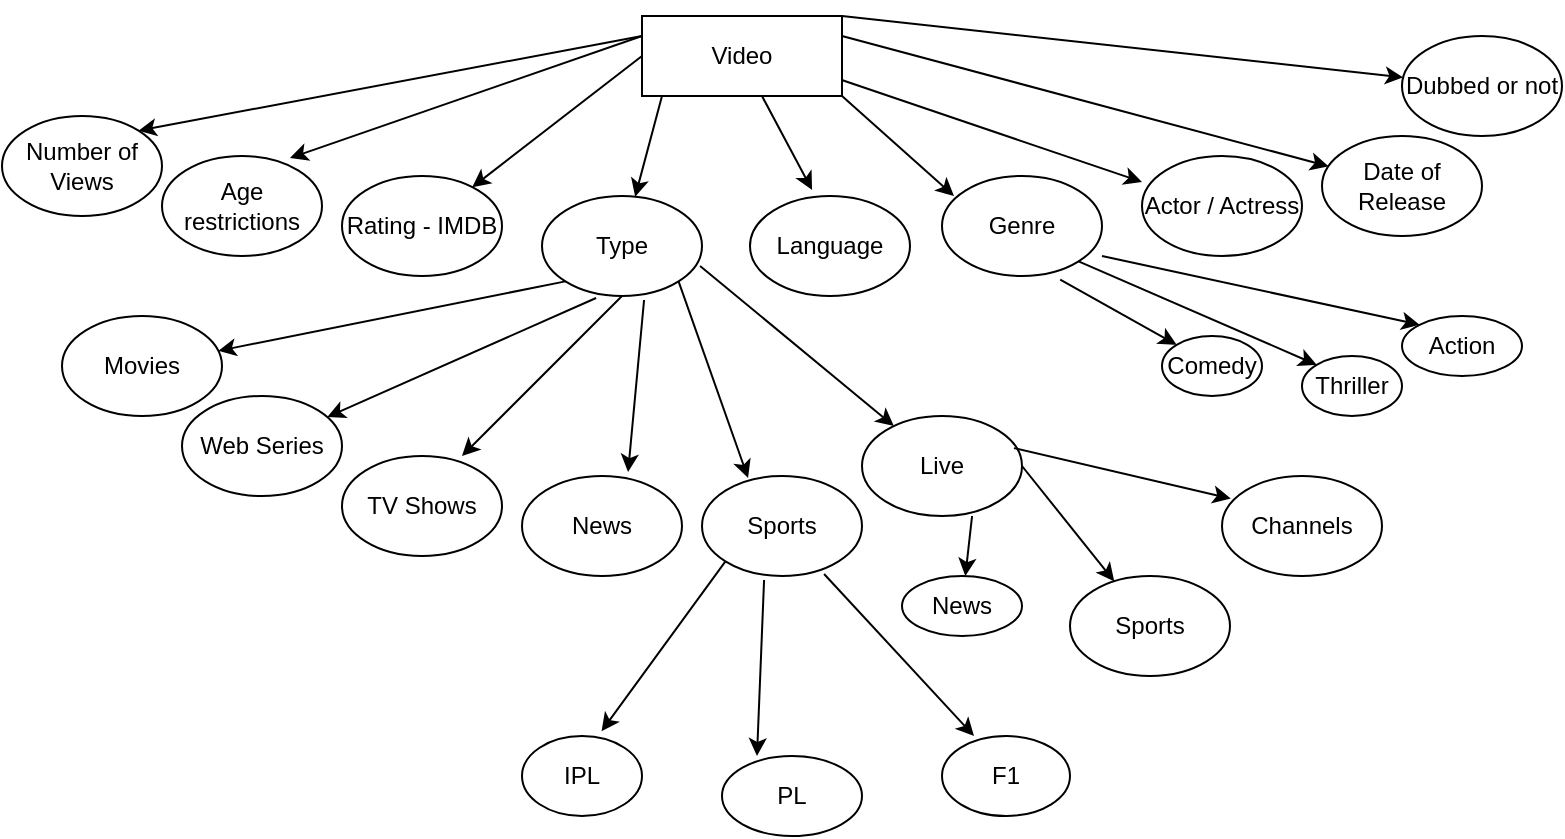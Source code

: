 <mxfile version="17.4.6" type="github">
  <diagram id="SE_jBbkcbK7Lmsm-A9FI" name="Page-1">
    <mxGraphModel dx="914" dy="465" grid="1" gridSize="10" guides="1" tooltips="1" connect="1" arrows="1" fold="1" page="1" pageScale="1" pageWidth="827" pageHeight="1169" math="0" shadow="0">
      <root>
        <mxCell id="0" />
        <mxCell id="1" parent="0" />
        <mxCell id="lG_a2e4qSaqC1WJL2-aL-2" value="" style="endArrow=classic;html=1;rounded=0;entryX=0;entryY=0.26;entryDx=0;entryDy=0;entryPerimeter=0;" edge="1" parent="1" target="lG_a2e4qSaqC1WJL2-aL-3">
          <mxGeometry width="50" height="50" relative="1" as="geometry">
            <mxPoint x="454" y="90" as="sourcePoint" />
            <mxPoint x="580" y="120" as="targetPoint" />
          </mxGeometry>
        </mxCell>
        <mxCell id="lG_a2e4qSaqC1WJL2-aL-3" value="Actor / Actress" style="ellipse;whiteSpace=wrap;html=1;" vertex="1" parent="1">
          <mxGeometry x="610" y="130" width="80" height="50" as="geometry" />
        </mxCell>
        <mxCell id="lG_a2e4qSaqC1WJL2-aL-4" value="Video" style="rounded=0;whiteSpace=wrap;html=1;" vertex="1" parent="1">
          <mxGeometry x="360" y="60" width="100" height="40" as="geometry" />
        </mxCell>
        <mxCell id="lG_a2e4qSaqC1WJL2-aL-5" value="Genre" style="ellipse;whiteSpace=wrap;html=1;" vertex="1" parent="1">
          <mxGeometry x="510" y="140" width="80" height="50" as="geometry" />
        </mxCell>
        <mxCell id="lG_a2e4qSaqC1WJL2-aL-6" value="Language" style="ellipse;whiteSpace=wrap;html=1;" vertex="1" parent="1">
          <mxGeometry x="414" y="150" width="80" height="50" as="geometry" />
        </mxCell>
        <mxCell id="lG_a2e4qSaqC1WJL2-aL-7" value="Type" style="ellipse;whiteSpace=wrap;html=1;" vertex="1" parent="1">
          <mxGeometry x="310" y="150" width="80" height="50" as="geometry" />
        </mxCell>
        <mxCell id="lG_a2e4qSaqC1WJL2-aL-8" value="Rating - IMDB" style="ellipse;whiteSpace=wrap;html=1;" vertex="1" parent="1">
          <mxGeometry x="210" y="140" width="80" height="50" as="geometry" />
        </mxCell>
        <mxCell id="lG_a2e4qSaqC1WJL2-aL-9" value="Age restrictions" style="ellipse;whiteSpace=wrap;html=1;" vertex="1" parent="1">
          <mxGeometry x="120" y="130" width="80" height="50" as="geometry" />
        </mxCell>
        <mxCell id="lG_a2e4qSaqC1WJL2-aL-10" value="Number of Views" style="ellipse;whiteSpace=wrap;html=1;" vertex="1" parent="1">
          <mxGeometry x="40" y="110" width="80" height="50" as="geometry" />
        </mxCell>
        <mxCell id="lG_a2e4qSaqC1WJL2-aL-11" value="Date of Release" style="ellipse;whiteSpace=wrap;html=1;" vertex="1" parent="1">
          <mxGeometry x="700" y="120" width="80" height="50" as="geometry" />
        </mxCell>
        <mxCell id="lG_a2e4qSaqC1WJL2-aL-13" value="" style="endArrow=classic;html=1;rounded=0;entryX=0.075;entryY=0.2;entryDx=0;entryDy=0;entryPerimeter=0;" edge="1" parent="1" target="lG_a2e4qSaqC1WJL2-aL-5">
          <mxGeometry width="50" height="50" relative="1" as="geometry">
            <mxPoint x="460" y="100" as="sourcePoint" />
            <mxPoint x="510" y="160" as="targetPoint" />
          </mxGeometry>
        </mxCell>
        <mxCell id="lG_a2e4qSaqC1WJL2-aL-15" value="" style="endArrow=classic;html=1;rounded=0;" edge="1" parent="1" target="lG_a2e4qSaqC1WJL2-aL-11">
          <mxGeometry width="50" height="50" relative="1" as="geometry">
            <mxPoint x="460" y="70" as="sourcePoint" />
            <mxPoint x="530" y="120" as="targetPoint" />
          </mxGeometry>
        </mxCell>
        <mxCell id="lG_a2e4qSaqC1WJL2-aL-16" value="" style="endArrow=classic;html=1;rounded=0;entryX=0.388;entryY=-0.06;entryDx=0;entryDy=0;entryPerimeter=0;" edge="1" parent="1" target="lG_a2e4qSaqC1WJL2-aL-6">
          <mxGeometry width="50" height="50" relative="1" as="geometry">
            <mxPoint x="420" y="100" as="sourcePoint" />
            <mxPoint x="440" y="160" as="targetPoint" />
          </mxGeometry>
        </mxCell>
        <mxCell id="lG_a2e4qSaqC1WJL2-aL-17" value="" style="endArrow=classic;html=1;rounded=0;" edge="1" parent="1" target="lG_a2e4qSaqC1WJL2-aL-7">
          <mxGeometry width="50" height="50" relative="1" as="geometry">
            <mxPoint x="370" y="100" as="sourcePoint" />
            <mxPoint x="400" y="170" as="targetPoint" />
          </mxGeometry>
        </mxCell>
        <mxCell id="lG_a2e4qSaqC1WJL2-aL-19" value="" style="endArrow=classic;html=1;rounded=0;exitX=0;exitY=0.25;exitDx=0;exitDy=0;entryX=1;entryY=0;entryDx=0;entryDy=0;" edge="1" parent="1" source="lG_a2e4qSaqC1WJL2-aL-4" target="lG_a2e4qSaqC1WJL2-aL-10">
          <mxGeometry width="50" height="50" relative="1" as="geometry">
            <mxPoint x="290" y="60" as="sourcePoint" />
            <mxPoint x="110" y="120" as="targetPoint" />
          </mxGeometry>
        </mxCell>
        <mxCell id="lG_a2e4qSaqC1WJL2-aL-20" value="" style="endArrow=classic;html=1;rounded=0;exitX=0;exitY=0.25;exitDx=0;exitDy=0;entryX=0.8;entryY=0.02;entryDx=0;entryDy=0;entryPerimeter=0;" edge="1" parent="1" source="lG_a2e4qSaqC1WJL2-aL-4" target="lG_a2e4qSaqC1WJL2-aL-9">
          <mxGeometry width="50" height="50" relative="1" as="geometry">
            <mxPoint x="250" y="80" as="sourcePoint" />
            <mxPoint x="190" y="140" as="targetPoint" />
          </mxGeometry>
        </mxCell>
        <mxCell id="lG_a2e4qSaqC1WJL2-aL-21" value="" style="endArrow=classic;html=1;rounded=0;exitX=0;exitY=0.5;exitDx=0;exitDy=0;" edge="1" parent="1" source="lG_a2e4qSaqC1WJL2-aL-4" target="lG_a2e4qSaqC1WJL2-aL-8">
          <mxGeometry width="50" height="50" relative="1" as="geometry">
            <mxPoint x="260" y="70" as="sourcePoint" />
            <mxPoint x="290" y="150" as="targetPoint" />
          </mxGeometry>
        </mxCell>
        <mxCell id="lG_a2e4qSaqC1WJL2-aL-22" value="" style="endArrow=classic;html=1;rounded=0;" edge="1" parent="1" target="lG_a2e4qSaqC1WJL2-aL-23">
          <mxGeometry width="50" height="50" relative="1" as="geometry">
            <mxPoint x="460" y="60" as="sourcePoint" />
            <mxPoint x="720" y="80" as="targetPoint" />
          </mxGeometry>
        </mxCell>
        <mxCell id="lG_a2e4qSaqC1WJL2-aL-23" value="Dubbed or not" style="ellipse;whiteSpace=wrap;html=1;" vertex="1" parent="1">
          <mxGeometry x="740" y="70" width="80" height="50" as="geometry" />
        </mxCell>
        <mxCell id="lG_a2e4qSaqC1WJL2-aL-24" value="Movies" style="ellipse;whiteSpace=wrap;html=1;" vertex="1" parent="1">
          <mxGeometry x="70" y="210" width="80" height="50" as="geometry" />
        </mxCell>
        <mxCell id="lG_a2e4qSaqC1WJL2-aL-25" value="Web Series" style="ellipse;whiteSpace=wrap;html=1;" vertex="1" parent="1">
          <mxGeometry x="130" y="250" width="80" height="50" as="geometry" />
        </mxCell>
        <mxCell id="lG_a2e4qSaqC1WJL2-aL-26" value="TV Shows" style="ellipse;whiteSpace=wrap;html=1;" vertex="1" parent="1">
          <mxGeometry x="210" y="280" width="80" height="50" as="geometry" />
        </mxCell>
        <mxCell id="lG_a2e4qSaqC1WJL2-aL-27" value="News" style="ellipse;whiteSpace=wrap;html=1;" vertex="1" parent="1">
          <mxGeometry x="300" y="290" width="80" height="50" as="geometry" />
        </mxCell>
        <mxCell id="lG_a2e4qSaqC1WJL2-aL-28" value="Sports" style="ellipse;whiteSpace=wrap;html=1;" vertex="1" parent="1">
          <mxGeometry x="390" y="290" width="80" height="50" as="geometry" />
        </mxCell>
        <mxCell id="lG_a2e4qSaqC1WJL2-aL-29" value="Live" style="ellipse;whiteSpace=wrap;html=1;" vertex="1" parent="1">
          <mxGeometry x="470" y="260" width="80" height="50" as="geometry" />
        </mxCell>
        <mxCell id="lG_a2e4qSaqC1WJL2-aL-30" value="News" style="ellipse;whiteSpace=wrap;html=1;" vertex="1" parent="1">
          <mxGeometry x="490" y="340" width="60" height="30" as="geometry" />
        </mxCell>
        <mxCell id="lG_a2e4qSaqC1WJL2-aL-31" value="Sports" style="ellipse;whiteSpace=wrap;html=1;" vertex="1" parent="1">
          <mxGeometry x="574" y="340" width="80" height="50" as="geometry" />
        </mxCell>
        <mxCell id="lG_a2e4qSaqC1WJL2-aL-32" value="IPL" style="ellipse;whiteSpace=wrap;html=1;" vertex="1" parent="1">
          <mxGeometry x="300" y="420" width="60" height="40" as="geometry" />
        </mxCell>
        <mxCell id="lG_a2e4qSaqC1WJL2-aL-33" value="PL" style="ellipse;whiteSpace=wrap;html=1;" vertex="1" parent="1">
          <mxGeometry x="400" y="430" width="70" height="40" as="geometry" />
        </mxCell>
        <mxCell id="lG_a2e4qSaqC1WJL2-aL-34" value="F1" style="ellipse;whiteSpace=wrap;html=1;" vertex="1" parent="1">
          <mxGeometry x="510" y="420" width="64" height="40" as="geometry" />
        </mxCell>
        <mxCell id="lG_a2e4qSaqC1WJL2-aL-35" value="" style="endArrow=classic;html=1;rounded=0;exitX=1;exitY=0.5;exitDx=0;exitDy=0;" edge="1" parent="1" source="lG_a2e4qSaqC1WJL2-aL-29" target="lG_a2e4qSaqC1WJL2-aL-31">
          <mxGeometry width="50" height="50" relative="1" as="geometry">
            <mxPoint x="630" y="270" as="sourcePoint" />
            <mxPoint x="690" y="330" as="targetPoint" />
          </mxGeometry>
        </mxCell>
        <mxCell id="lG_a2e4qSaqC1WJL2-aL-38" value="" style="endArrow=classic;html=1;rounded=0;exitX=0.688;exitY=1;exitDx=0;exitDy=0;exitPerimeter=0;" edge="1" parent="1" source="lG_a2e4qSaqC1WJL2-aL-29" target="lG_a2e4qSaqC1WJL2-aL-30">
          <mxGeometry width="50" height="50" relative="1" as="geometry">
            <mxPoint x="595" y="290" as="sourcePoint" />
            <mxPoint x="665" y="340" as="targetPoint" />
          </mxGeometry>
        </mxCell>
        <mxCell id="lG_a2e4qSaqC1WJL2-aL-39" value="" style="endArrow=classic;html=1;rounded=0;exitX=1;exitY=1;exitDx=0;exitDy=0;entryX=0.288;entryY=0.02;entryDx=0;entryDy=0;entryPerimeter=0;" edge="1" parent="1" source="lG_a2e4qSaqC1WJL2-aL-7" target="lG_a2e4qSaqC1WJL2-aL-28">
          <mxGeometry width="50" height="50" relative="1" as="geometry">
            <mxPoint x="390" y="310" as="sourcePoint" />
            <mxPoint x="440" y="260" as="targetPoint" />
          </mxGeometry>
        </mxCell>
        <mxCell id="lG_a2e4qSaqC1WJL2-aL-40" value="" style="endArrow=classic;html=1;rounded=0;exitX=0.988;exitY=0.7;exitDx=0;exitDy=0;exitPerimeter=0;" edge="1" parent="1" source="lG_a2e4qSaqC1WJL2-aL-7" target="lG_a2e4qSaqC1WJL2-aL-29">
          <mxGeometry width="50" height="50" relative="1" as="geometry">
            <mxPoint x="390" y="310" as="sourcePoint" />
            <mxPoint x="440" y="260" as="targetPoint" />
          </mxGeometry>
        </mxCell>
        <mxCell id="lG_a2e4qSaqC1WJL2-aL-41" value="" style="endArrow=classic;html=1;rounded=0;exitX=0.638;exitY=1.04;exitDx=0;exitDy=0;exitPerimeter=0;entryX=0.663;entryY=-0.04;entryDx=0;entryDy=0;entryPerimeter=0;" edge="1" parent="1" source="lG_a2e4qSaqC1WJL2-aL-7" target="lG_a2e4qSaqC1WJL2-aL-27">
          <mxGeometry width="50" height="50" relative="1" as="geometry">
            <mxPoint x="390" y="310" as="sourcePoint" />
            <mxPoint x="440" y="260" as="targetPoint" />
          </mxGeometry>
        </mxCell>
        <mxCell id="lG_a2e4qSaqC1WJL2-aL-42" value="" style="endArrow=classic;html=1;rounded=0;exitX=0.5;exitY=1;exitDx=0;exitDy=0;entryX=0.75;entryY=0;entryDx=0;entryDy=0;entryPerimeter=0;" edge="1" parent="1" source="lG_a2e4qSaqC1WJL2-aL-7" target="lG_a2e4qSaqC1WJL2-aL-26">
          <mxGeometry width="50" height="50" relative="1" as="geometry">
            <mxPoint x="390" y="310" as="sourcePoint" />
            <mxPoint x="440" y="260" as="targetPoint" />
          </mxGeometry>
        </mxCell>
        <mxCell id="lG_a2e4qSaqC1WJL2-aL-43" value="" style="endArrow=classic;html=1;rounded=0;exitX=0.338;exitY=1.02;exitDx=0;exitDy=0;exitPerimeter=0;" edge="1" parent="1" source="lG_a2e4qSaqC1WJL2-aL-7" target="lG_a2e4qSaqC1WJL2-aL-25">
          <mxGeometry width="50" height="50" relative="1" as="geometry">
            <mxPoint x="390" y="310" as="sourcePoint" />
            <mxPoint x="440" y="260" as="targetPoint" />
          </mxGeometry>
        </mxCell>
        <mxCell id="lG_a2e4qSaqC1WJL2-aL-44" value="" style="endArrow=classic;html=1;rounded=0;exitX=0;exitY=1;exitDx=0;exitDy=0;" edge="1" parent="1" source="lG_a2e4qSaqC1WJL2-aL-7" target="lG_a2e4qSaqC1WJL2-aL-24">
          <mxGeometry width="50" height="50" relative="1" as="geometry">
            <mxPoint x="300" y="200" as="sourcePoint" />
            <mxPoint x="440" y="260" as="targetPoint" />
          </mxGeometry>
        </mxCell>
        <mxCell id="lG_a2e4qSaqC1WJL2-aL-45" value="" style="endArrow=classic;html=1;rounded=0;entryX=0.663;entryY=-0.06;entryDx=0;entryDy=0;entryPerimeter=0;exitX=0;exitY=1;exitDx=0;exitDy=0;" edge="1" parent="1" source="lG_a2e4qSaqC1WJL2-aL-28" target="lG_a2e4qSaqC1WJL2-aL-32">
          <mxGeometry width="50" height="50" relative="1" as="geometry">
            <mxPoint x="390" y="310" as="sourcePoint" />
            <mxPoint x="440" y="260" as="targetPoint" />
          </mxGeometry>
        </mxCell>
        <mxCell id="lG_a2e4qSaqC1WJL2-aL-46" value="" style="endArrow=classic;html=1;rounded=0;entryX=0.25;entryY=0;entryDx=0;entryDy=0;entryPerimeter=0;exitX=0.388;exitY=1.04;exitDx=0;exitDy=0;exitPerimeter=0;" edge="1" parent="1" source="lG_a2e4qSaqC1WJL2-aL-28" target="lG_a2e4qSaqC1WJL2-aL-33">
          <mxGeometry width="50" height="50" relative="1" as="geometry">
            <mxPoint x="390" y="310" as="sourcePoint" />
            <mxPoint x="440" y="260" as="targetPoint" />
          </mxGeometry>
        </mxCell>
        <mxCell id="lG_a2e4qSaqC1WJL2-aL-47" value="" style="endArrow=classic;html=1;rounded=0;entryX=0.25;entryY=0;entryDx=0;entryDy=0;entryPerimeter=0;exitX=0.763;exitY=0.98;exitDx=0;exitDy=0;exitPerimeter=0;" edge="1" parent="1" source="lG_a2e4qSaqC1WJL2-aL-28" target="lG_a2e4qSaqC1WJL2-aL-34">
          <mxGeometry width="50" height="50" relative="1" as="geometry">
            <mxPoint x="390" y="310" as="sourcePoint" />
            <mxPoint x="440" y="260" as="targetPoint" />
          </mxGeometry>
        </mxCell>
        <mxCell id="lG_a2e4qSaqC1WJL2-aL-48" value="Channels" style="ellipse;whiteSpace=wrap;html=1;" vertex="1" parent="1">
          <mxGeometry x="650" y="290" width="80" height="50" as="geometry" />
        </mxCell>
        <mxCell id="lG_a2e4qSaqC1WJL2-aL-49" value="" style="endArrow=classic;html=1;rounded=0;entryX=0.055;entryY=0.226;entryDx=0;entryDy=0;entryPerimeter=0;exitX=0.95;exitY=0.321;exitDx=0;exitDy=0;exitPerimeter=0;" edge="1" parent="1" source="lG_a2e4qSaqC1WJL2-aL-29" target="lG_a2e4qSaqC1WJL2-aL-48">
          <mxGeometry width="50" height="50" relative="1" as="geometry">
            <mxPoint x="470" y="290" as="sourcePoint" />
            <mxPoint x="520" y="240" as="targetPoint" />
          </mxGeometry>
        </mxCell>
        <mxCell id="lG_a2e4qSaqC1WJL2-aL-50" value="Action" style="ellipse;whiteSpace=wrap;html=1;" vertex="1" parent="1">
          <mxGeometry x="740" y="210" width="60" height="30" as="geometry" />
        </mxCell>
        <mxCell id="lG_a2e4qSaqC1WJL2-aL-51" value="Thriller" style="ellipse;whiteSpace=wrap;html=1;" vertex="1" parent="1">
          <mxGeometry x="690" y="230" width="50" height="30" as="geometry" />
        </mxCell>
        <mxCell id="lG_a2e4qSaqC1WJL2-aL-52" value="Comedy" style="ellipse;whiteSpace=wrap;html=1;" vertex="1" parent="1">
          <mxGeometry x="620" y="220" width="50" height="30" as="geometry" />
        </mxCell>
        <mxCell id="lG_a2e4qSaqC1WJL2-aL-53" value="" style="endArrow=classic;html=1;rounded=0;entryX=0;entryY=0;entryDx=0;entryDy=0;exitX=0.739;exitY=1.037;exitDx=0;exitDy=0;exitPerimeter=0;" edge="1" parent="1" source="lG_a2e4qSaqC1WJL2-aL-5" target="lG_a2e4qSaqC1WJL2-aL-52">
          <mxGeometry width="50" height="50" relative="1" as="geometry">
            <mxPoint x="520" y="290" as="sourcePoint" />
            <mxPoint x="570" y="240" as="targetPoint" />
          </mxGeometry>
        </mxCell>
        <mxCell id="lG_a2e4qSaqC1WJL2-aL-54" value="" style="endArrow=classic;html=1;rounded=0;entryX=0;entryY=0;entryDx=0;entryDy=0;exitX=1;exitY=1;exitDx=0;exitDy=0;" edge="1" parent="1" source="lG_a2e4qSaqC1WJL2-aL-5" target="lG_a2e4qSaqC1WJL2-aL-51">
          <mxGeometry width="50" height="50" relative="1" as="geometry">
            <mxPoint x="520" y="290" as="sourcePoint" />
            <mxPoint x="570" y="240" as="targetPoint" />
          </mxGeometry>
        </mxCell>
        <mxCell id="lG_a2e4qSaqC1WJL2-aL-55" value="" style="endArrow=classic;html=1;rounded=0;entryX=0;entryY=0;entryDx=0;entryDy=0;exitX=1;exitY=0.8;exitDx=0;exitDy=0;exitPerimeter=0;" edge="1" parent="1" source="lG_a2e4qSaqC1WJL2-aL-5" target="lG_a2e4qSaqC1WJL2-aL-50">
          <mxGeometry width="50" height="50" relative="1" as="geometry">
            <mxPoint x="520" y="290" as="sourcePoint" />
            <mxPoint x="570" y="240" as="targetPoint" />
          </mxGeometry>
        </mxCell>
      </root>
    </mxGraphModel>
  </diagram>
</mxfile>
